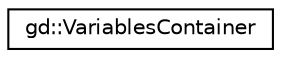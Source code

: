digraph "Graphical Class Hierarchy"
{
  edge [fontname="Helvetica",fontsize="10",labelfontname="Helvetica",labelfontsize="10"];
  node [fontname="Helvetica",fontsize="10",shape=record];
  rankdir="LR";
  Node1 [label="gd::VariablesContainer",height=0.2,width=0.4,color="black", fillcolor="white", style="filled",URL="$classgd_1_1_variables_container.html",tooltip="Class defining a container for gd::Variable. "];
}
